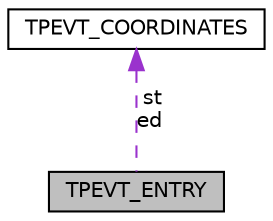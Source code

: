 digraph "TPEVT_ENTRY"
{
 // LATEX_PDF_SIZE
  edge [fontname="Helvetica",fontsize="10",labelfontname="Helvetica",labelfontsize="10"];
  node [fontname="Helvetica",fontsize="10",shape=record];
  Node1 [label="TPEVT_ENTRY",height=0.2,width=0.4,color="black", fillcolor="grey75", style="filled", fontcolor="black",tooltip=" "];
  Node2 -> Node1 [dir="back",color="darkorchid3",fontsize="10",style="dashed",label=" st\ned" ,fontname="Helvetica"];
  Node2 [label="TPEVT_COORDINATES",height=0.2,width=0.4,color="black", fillcolor="white", style="filled",URL="$da/d21/structTPEVT__COORDINATES.html",tooltip=" "];
}

